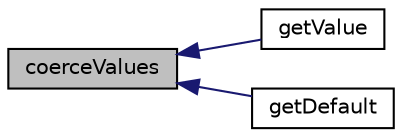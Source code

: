 digraph "coerceValues"
{
  edge [fontname="Helvetica",fontsize="10",labelfontname="Helvetica",labelfontsize="10"];
  node [fontname="Helvetica",fontsize="10",shape=record];
  rankdir="LR";
  Node1 [label="coerceValues",height=0.2,width=0.4,color="black", fillcolor="grey75", style="filled" fontcolor="black"];
  Node1 -> Node2 [dir="back",color="midnightblue",fontsize="10",style="solid",fontname="Helvetica"];
  Node2 [label="getValue",height=0.2,width=0.4,color="black", fillcolor="white", style="filled",URL="$class_simple_checkbox_group.html#ac0bc18784b182c89fcfd276625aef435"];
  Node1 -> Node3 [dir="back",color="midnightblue",fontsize="10",style="solid",fontname="Helvetica"];
  Node3 [label="getDefault",height=0.2,width=0.4,color="black", fillcolor="white", style="filled",URL="$class_simple_checkbox_group.html#adc30a2a4d3e48cb6aee21562afbc4022"];
}
